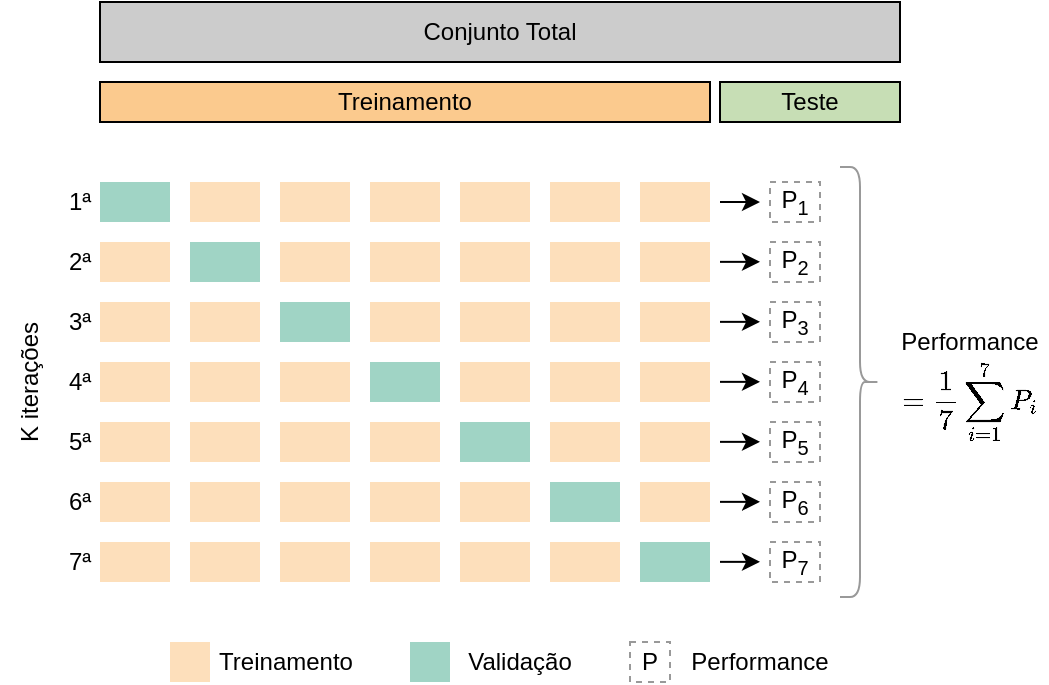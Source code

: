 <mxfile version="21.3.7" type="device" pages="2">
  <diagram name="Page-1" id="duLcDeaBIlHGxWn2TQXq">
    <mxGraphModel dx="819" dy="500" grid="1" gridSize="10" guides="1" tooltips="1" connect="1" arrows="1" fold="1" page="1" pageScale="1" pageWidth="850" pageHeight="1100" math="1" shadow="0">
      <root>
        <mxCell id="0" />
        <mxCell id="1" parent="0" />
        <mxCell id="QJfS_zkwe7lduRfJYbO6-1" value="Conjunto Total" style="rounded=0;whiteSpace=wrap;html=1;fillColor=#CCCCCC;" parent="1" vertex="1">
          <mxGeometry x="225" y="130" width="400" height="30" as="geometry" />
        </mxCell>
        <mxCell id="QJfS_zkwe7lduRfJYbO6-2" value="Treinamento" style="rounded=0;whiteSpace=wrap;html=1;fillColor=#F8961E;fillOpacity=50;" parent="1" vertex="1">
          <mxGeometry x="225" y="170" width="305" height="20" as="geometry" />
        </mxCell>
        <mxCell id="QJfS_zkwe7lduRfJYbO6-3" value="Teste" style="rounded=0;whiteSpace=wrap;html=1;fillColor=#90be6d;fillOpacity=50;" parent="1" vertex="1">
          <mxGeometry x="535" y="170" width="90" height="20" as="geometry" />
        </mxCell>
        <mxCell id="QJfS_zkwe7lduRfJYbO6-4" value="" style="rounded=0;whiteSpace=wrap;html=1;fillColor=#43AA8B;fillOpacity=50;strokeColor=none;" parent="1" vertex="1">
          <mxGeometry x="225" y="220" width="35" height="20" as="geometry" />
        </mxCell>
        <mxCell id="QJfS_zkwe7lduRfJYbO6-6" value="" style="rounded=0;whiteSpace=wrap;html=1;fillColor=#F8961E;fillOpacity=30;strokeColor=none;" parent="1" vertex="1">
          <mxGeometry x="270" y="220" width="35" height="20" as="geometry" />
        </mxCell>
        <mxCell id="QJfS_zkwe7lduRfJYbO6-7" value="" style="rounded=0;whiteSpace=wrap;html=1;fillColor=#F8961E;fillOpacity=30;strokeColor=none;" parent="1" vertex="1">
          <mxGeometry x="315" y="220" width="35" height="20" as="geometry" />
        </mxCell>
        <mxCell id="QJfS_zkwe7lduRfJYbO6-8" value="" style="rounded=0;whiteSpace=wrap;html=1;fillColor=#F8961E;fillOpacity=30;strokeColor=none;" parent="1" vertex="1">
          <mxGeometry x="360" y="220" width="35" height="20" as="geometry" />
        </mxCell>
        <mxCell id="QJfS_zkwe7lduRfJYbO6-9" value="" style="rounded=0;whiteSpace=wrap;html=1;fillColor=#F8961E;fillOpacity=30;strokeColor=none;" parent="1" vertex="1">
          <mxGeometry x="405" y="220" width="35" height="20" as="geometry" />
        </mxCell>
        <mxCell id="QJfS_zkwe7lduRfJYbO6-10" value="" style="rounded=0;whiteSpace=wrap;html=1;fillColor=#F8961E;fillOpacity=30;strokeColor=none;" parent="1" vertex="1">
          <mxGeometry x="450" y="220" width="35" height="20" as="geometry" />
        </mxCell>
        <mxCell id="QJfS_zkwe7lduRfJYbO6-11" value="" style="rounded=0;whiteSpace=wrap;html=1;fillColor=#F8961E;fillOpacity=30;strokeColor=none;" parent="1" vertex="1">
          <mxGeometry x="495" y="220" width="35" height="20" as="geometry" />
        </mxCell>
        <mxCell id="QJfS_zkwe7lduRfJYbO6-12" value="" style="rounded=0;whiteSpace=wrap;html=1;fillColor=#F8961E;fillOpacity=30;strokeColor=none;" parent="1" vertex="1">
          <mxGeometry x="225" y="250" width="35" height="20" as="geometry" />
        </mxCell>
        <mxCell id="QJfS_zkwe7lduRfJYbO6-13" value="" style="rounded=0;whiteSpace=wrap;html=1;fillColor=#43AA8B;fillOpacity=50;strokeColor=none;" parent="1" vertex="1">
          <mxGeometry x="270" y="250" width="35" height="20" as="geometry" />
        </mxCell>
        <mxCell id="QJfS_zkwe7lduRfJYbO6-14" value="" style="rounded=0;whiteSpace=wrap;html=1;fillColor=#F8961E;fillOpacity=30;strokeColor=none;" parent="1" vertex="1">
          <mxGeometry x="315" y="250" width="35" height="20" as="geometry" />
        </mxCell>
        <mxCell id="QJfS_zkwe7lduRfJYbO6-15" value="" style="rounded=0;whiteSpace=wrap;html=1;fillColor=#F8961E;fillOpacity=30;strokeColor=none;" parent="1" vertex="1">
          <mxGeometry x="360" y="250" width="35" height="20" as="geometry" />
        </mxCell>
        <mxCell id="QJfS_zkwe7lduRfJYbO6-16" value="" style="rounded=0;whiteSpace=wrap;html=1;fillColor=#F8961E;fillOpacity=30;strokeColor=none;" parent="1" vertex="1">
          <mxGeometry x="405" y="250" width="35" height="20" as="geometry" />
        </mxCell>
        <mxCell id="QJfS_zkwe7lduRfJYbO6-17" value="" style="rounded=0;whiteSpace=wrap;html=1;fillColor=#F8961E;fillOpacity=30;strokeColor=none;" parent="1" vertex="1">
          <mxGeometry x="450" y="250" width="35" height="20" as="geometry" />
        </mxCell>
        <mxCell id="QJfS_zkwe7lduRfJYbO6-18" value="" style="rounded=0;whiteSpace=wrap;html=1;fillColor=#F8961E;fillOpacity=30;strokeColor=none;" parent="1" vertex="1">
          <mxGeometry x="495" y="250" width="35" height="20" as="geometry" />
        </mxCell>
        <mxCell id="QJfS_zkwe7lduRfJYbO6-19" value="" style="rounded=0;whiteSpace=wrap;html=1;fillColor=#F8961E;fillOpacity=30;strokeColor=none;" parent="1" vertex="1">
          <mxGeometry x="225" y="280" width="35" height="20" as="geometry" />
        </mxCell>
        <mxCell id="QJfS_zkwe7lduRfJYbO6-20" value="" style="rounded=0;whiteSpace=wrap;html=1;fillColor=#F8961E;fillOpacity=30;strokeColor=none;" parent="1" vertex="1">
          <mxGeometry x="270" y="280" width="35" height="20" as="geometry" />
        </mxCell>
        <mxCell id="QJfS_zkwe7lduRfJYbO6-21" value="" style="rounded=0;whiteSpace=wrap;html=1;fillColor=#43AA8B;fillOpacity=50;strokeColor=none;" parent="1" vertex="1">
          <mxGeometry x="315" y="280" width="35" height="20" as="geometry" />
        </mxCell>
        <mxCell id="QJfS_zkwe7lduRfJYbO6-22" value="" style="rounded=0;whiteSpace=wrap;html=1;fillColor=#F8961E;fillOpacity=30;strokeColor=none;" parent="1" vertex="1">
          <mxGeometry x="360" y="280" width="35" height="20" as="geometry" />
        </mxCell>
        <mxCell id="QJfS_zkwe7lduRfJYbO6-23" value="" style="rounded=0;whiteSpace=wrap;html=1;fillColor=#F8961E;fillOpacity=30;strokeColor=none;" parent="1" vertex="1">
          <mxGeometry x="405" y="280" width="35" height="20" as="geometry" />
        </mxCell>
        <mxCell id="QJfS_zkwe7lduRfJYbO6-24" value="" style="rounded=0;whiteSpace=wrap;html=1;fillColor=#F8961E;fillOpacity=30;strokeColor=none;" parent="1" vertex="1">
          <mxGeometry x="450" y="280" width="35" height="20" as="geometry" />
        </mxCell>
        <mxCell id="QJfS_zkwe7lduRfJYbO6-25" value="" style="rounded=0;whiteSpace=wrap;html=1;fillColor=#F8961E;fillOpacity=30;strokeColor=none;" parent="1" vertex="1">
          <mxGeometry x="495" y="280" width="35" height="20" as="geometry" />
        </mxCell>
        <mxCell id="QJfS_zkwe7lduRfJYbO6-26" value="" style="rounded=0;whiteSpace=wrap;html=1;fillColor=#F8961E;fillOpacity=30;strokeColor=none;" parent="1" vertex="1">
          <mxGeometry x="225" y="310" width="35" height="20" as="geometry" />
        </mxCell>
        <mxCell id="QJfS_zkwe7lduRfJYbO6-27" value="" style="rounded=0;whiteSpace=wrap;html=1;fillColor=#F8961E;fillOpacity=30;strokeColor=none;" parent="1" vertex="1">
          <mxGeometry x="270" y="310" width="35" height="20" as="geometry" />
        </mxCell>
        <mxCell id="QJfS_zkwe7lduRfJYbO6-28" value="" style="rounded=0;whiteSpace=wrap;html=1;fillColor=#F8961E;fillOpacity=30;strokeColor=none;" parent="1" vertex="1">
          <mxGeometry x="315" y="310" width="35" height="20" as="geometry" />
        </mxCell>
        <mxCell id="QJfS_zkwe7lduRfJYbO6-29" value="" style="rounded=0;whiteSpace=wrap;html=1;fillColor=#43AA8B;fillOpacity=50;strokeColor=none;" parent="1" vertex="1">
          <mxGeometry x="360" y="310" width="35" height="20" as="geometry" />
        </mxCell>
        <mxCell id="QJfS_zkwe7lduRfJYbO6-30" value="" style="rounded=0;whiteSpace=wrap;html=1;fillColor=#F8961E;fillOpacity=30;strokeColor=none;" parent="1" vertex="1">
          <mxGeometry x="405" y="310" width="35" height="20" as="geometry" />
        </mxCell>
        <mxCell id="QJfS_zkwe7lduRfJYbO6-31" value="" style="rounded=0;whiteSpace=wrap;html=1;fillColor=#F8961E;fillOpacity=30;strokeColor=none;" parent="1" vertex="1">
          <mxGeometry x="450" y="310" width="35" height="20" as="geometry" />
        </mxCell>
        <mxCell id="QJfS_zkwe7lduRfJYbO6-32" value="" style="rounded=0;whiteSpace=wrap;html=1;fillColor=#F8961E;fillOpacity=30;strokeColor=none;" parent="1" vertex="1">
          <mxGeometry x="495" y="310" width="35" height="20" as="geometry" />
        </mxCell>
        <mxCell id="QJfS_zkwe7lduRfJYbO6-33" value="" style="rounded=0;whiteSpace=wrap;html=1;fillColor=#F8961E;fillOpacity=30;strokeColor=none;" parent="1" vertex="1">
          <mxGeometry x="225" y="340" width="35" height="20" as="geometry" />
        </mxCell>
        <mxCell id="QJfS_zkwe7lduRfJYbO6-34" value="" style="rounded=0;whiteSpace=wrap;html=1;fillColor=#F8961E;fillOpacity=30;strokeColor=none;" parent="1" vertex="1">
          <mxGeometry x="270" y="340" width="35" height="20" as="geometry" />
        </mxCell>
        <mxCell id="QJfS_zkwe7lduRfJYbO6-35" value="" style="rounded=0;whiteSpace=wrap;html=1;fillColor=#F8961E;fillOpacity=30;strokeColor=none;" parent="1" vertex="1">
          <mxGeometry x="315" y="340" width="35" height="20" as="geometry" />
        </mxCell>
        <mxCell id="QJfS_zkwe7lduRfJYbO6-36" value="" style="rounded=0;whiteSpace=wrap;html=1;fillColor=#F8961E;fillOpacity=30;strokeColor=none;" parent="1" vertex="1">
          <mxGeometry x="360" y="340" width="35" height="20" as="geometry" />
        </mxCell>
        <mxCell id="QJfS_zkwe7lduRfJYbO6-37" value="" style="rounded=0;whiteSpace=wrap;html=1;fillColor=#43AA8B;fillOpacity=50;strokeColor=none;" parent="1" vertex="1">
          <mxGeometry x="405" y="340" width="35" height="20" as="geometry" />
        </mxCell>
        <mxCell id="QJfS_zkwe7lduRfJYbO6-38" value="" style="rounded=0;whiteSpace=wrap;html=1;fillColor=#F8961E;fillOpacity=30;strokeColor=none;" parent="1" vertex="1">
          <mxGeometry x="450" y="340" width="35" height="20" as="geometry" />
        </mxCell>
        <mxCell id="QJfS_zkwe7lduRfJYbO6-39" value="" style="rounded=0;whiteSpace=wrap;html=1;fillColor=#F8961E;fillOpacity=30;strokeColor=none;" parent="1" vertex="1">
          <mxGeometry x="495" y="340" width="35" height="20" as="geometry" />
        </mxCell>
        <mxCell id="QJfS_zkwe7lduRfJYbO6-40" value="" style="rounded=0;whiteSpace=wrap;html=1;fillColor=#F8961E;fillOpacity=30;strokeColor=none;" parent="1" vertex="1">
          <mxGeometry x="225" y="370" width="35" height="20" as="geometry" />
        </mxCell>
        <mxCell id="QJfS_zkwe7lduRfJYbO6-41" value="" style="rounded=0;whiteSpace=wrap;html=1;fillColor=#F8961E;fillOpacity=30;strokeColor=none;" parent="1" vertex="1">
          <mxGeometry x="270" y="370" width="35" height="20" as="geometry" />
        </mxCell>
        <mxCell id="QJfS_zkwe7lduRfJYbO6-42" value="" style="rounded=0;whiteSpace=wrap;html=1;fillColor=#F8961E;fillOpacity=30;strokeColor=none;" parent="1" vertex="1">
          <mxGeometry x="315" y="370" width="35" height="20" as="geometry" />
        </mxCell>
        <mxCell id="QJfS_zkwe7lduRfJYbO6-43" value="" style="rounded=0;whiteSpace=wrap;html=1;fillColor=#F8961E;fillOpacity=30;strokeColor=none;" parent="1" vertex="1">
          <mxGeometry x="360" y="370" width="35" height="20" as="geometry" />
        </mxCell>
        <mxCell id="QJfS_zkwe7lduRfJYbO6-44" value="" style="rounded=0;whiteSpace=wrap;html=1;fillColor=#F8961E;fillOpacity=30;strokeColor=none;" parent="1" vertex="1">
          <mxGeometry x="405" y="370" width="35" height="20" as="geometry" />
        </mxCell>
        <mxCell id="QJfS_zkwe7lduRfJYbO6-45" value="" style="rounded=0;whiteSpace=wrap;html=1;fillColor=#43AA8B;fillOpacity=50;strokeColor=none;" parent="1" vertex="1">
          <mxGeometry x="450" y="370" width="35" height="20" as="geometry" />
        </mxCell>
        <mxCell id="QJfS_zkwe7lduRfJYbO6-46" value="" style="rounded=0;whiteSpace=wrap;html=1;fillColor=#F8961E;fillOpacity=30;strokeColor=none;" parent="1" vertex="1">
          <mxGeometry x="495" y="370" width="35" height="20" as="geometry" />
        </mxCell>
        <mxCell id="QJfS_zkwe7lduRfJYbO6-47" value="" style="rounded=0;whiteSpace=wrap;html=1;fillColor=#F8961E;fillOpacity=30;strokeColor=none;" parent="1" vertex="1">
          <mxGeometry x="225" y="400" width="35" height="20" as="geometry" />
        </mxCell>
        <mxCell id="QJfS_zkwe7lduRfJYbO6-48" value="" style="rounded=0;whiteSpace=wrap;html=1;fillColor=#F8961E;fillOpacity=30;strokeColor=none;" parent="1" vertex="1">
          <mxGeometry x="270" y="400" width="35" height="20" as="geometry" />
        </mxCell>
        <mxCell id="QJfS_zkwe7lduRfJYbO6-49" value="" style="rounded=0;whiteSpace=wrap;html=1;fillColor=#F8961E;fillOpacity=30;strokeColor=none;" parent="1" vertex="1">
          <mxGeometry x="315" y="400" width="35" height="20" as="geometry" />
        </mxCell>
        <mxCell id="QJfS_zkwe7lduRfJYbO6-50" value="" style="rounded=0;whiteSpace=wrap;html=1;fillColor=#F8961E;fillOpacity=30;strokeColor=none;" parent="1" vertex="1">
          <mxGeometry x="360" y="400" width="35" height="20" as="geometry" />
        </mxCell>
        <mxCell id="QJfS_zkwe7lduRfJYbO6-51" value="" style="rounded=0;whiteSpace=wrap;html=1;fillColor=#F8961E;fillOpacity=30;strokeColor=none;" parent="1" vertex="1">
          <mxGeometry x="405" y="400" width="35" height="20" as="geometry" />
        </mxCell>
        <mxCell id="QJfS_zkwe7lduRfJYbO6-52" value="" style="rounded=0;whiteSpace=wrap;html=1;fillColor=#F8961E;fillOpacity=30;strokeColor=none;" parent="1" vertex="1">
          <mxGeometry x="450" y="400" width="35" height="20" as="geometry" />
        </mxCell>
        <mxCell id="QJfS_zkwe7lduRfJYbO6-53" value="" style="rounded=0;whiteSpace=wrap;html=1;fillColor=#43AA8B;fillOpacity=50;strokeColor=none;" parent="1" vertex="1">
          <mxGeometry x="495" y="400" width="35" height="20" as="geometry" />
        </mxCell>
        <mxCell id="QJfS_zkwe7lduRfJYbO6-54" value="" style="rounded=0;whiteSpace=wrap;html=1;fillColor=#43AA8B;fillOpacity=50;strokeColor=none;" parent="1" vertex="1">
          <mxGeometry x="380" y="450" width="20" height="20" as="geometry" />
        </mxCell>
        <mxCell id="QJfS_zkwe7lduRfJYbO6-55" value="" style="rounded=0;whiteSpace=wrap;html=1;fillColor=#F8961E;fillOpacity=30;strokeColor=none;" parent="1" vertex="1">
          <mxGeometry x="260" y="450" width="20" height="20" as="geometry" />
        </mxCell>
        <mxCell id="QJfS_zkwe7lduRfJYbO6-56" value="Treinamento" style="text;html=1;strokeColor=none;fillColor=none;align=center;verticalAlign=middle;whiteSpace=wrap;rounded=0;" parent="1" vertex="1">
          <mxGeometry x="288" y="450" width="60" height="20" as="geometry" />
        </mxCell>
        <mxCell id="QJfS_zkwe7lduRfJYbO6-57" value="Validação" style="text;html=1;strokeColor=none;fillColor=none;align=center;verticalAlign=middle;whiteSpace=wrap;rounded=0;" parent="1" vertex="1">
          <mxGeometry x="410" y="450" width="50" height="20" as="geometry" />
        </mxCell>
        <mxCell id="QJfS_zkwe7lduRfJYbO6-58" value="1ª" style="text;html=1;strokeColor=none;fillColor=none;align=center;verticalAlign=middle;whiteSpace=wrap;rounded=0;" parent="1" vertex="1">
          <mxGeometry x="205" y="220" width="20" height="20" as="geometry" />
        </mxCell>
        <mxCell id="QJfS_zkwe7lduRfJYbO6-59" value="2ª" style="text;html=1;strokeColor=none;fillColor=none;align=center;verticalAlign=middle;whiteSpace=wrap;rounded=0;" parent="1" vertex="1">
          <mxGeometry x="205" y="250" width="20" height="20" as="geometry" />
        </mxCell>
        <mxCell id="QJfS_zkwe7lduRfJYbO6-60" value="3ª" style="text;html=1;strokeColor=none;fillColor=none;align=center;verticalAlign=middle;whiteSpace=wrap;rounded=0;" parent="1" vertex="1">
          <mxGeometry x="205" y="280" width="20" height="20" as="geometry" />
        </mxCell>
        <mxCell id="QJfS_zkwe7lduRfJYbO6-61" value="4ª" style="text;html=1;strokeColor=none;fillColor=none;align=center;verticalAlign=middle;whiteSpace=wrap;rounded=0;" parent="1" vertex="1">
          <mxGeometry x="205" y="310" width="20" height="20" as="geometry" />
        </mxCell>
        <mxCell id="QJfS_zkwe7lduRfJYbO6-62" value="5ª" style="text;html=1;strokeColor=none;fillColor=none;align=center;verticalAlign=middle;whiteSpace=wrap;rounded=0;" parent="1" vertex="1">
          <mxGeometry x="205" y="340" width="20" height="20" as="geometry" />
        </mxCell>
        <mxCell id="QJfS_zkwe7lduRfJYbO6-63" value="6ª" style="text;html=1;strokeColor=none;fillColor=none;align=center;verticalAlign=middle;whiteSpace=wrap;rounded=0;" parent="1" vertex="1">
          <mxGeometry x="205" y="370" width="20" height="20" as="geometry" />
        </mxCell>
        <mxCell id="QJfS_zkwe7lduRfJYbO6-64" value="7ª" style="text;html=1;strokeColor=none;fillColor=none;align=center;verticalAlign=middle;whiteSpace=wrap;rounded=0;" parent="1" vertex="1">
          <mxGeometry x="205" y="400" width="20" height="20" as="geometry" />
        </mxCell>
        <mxCell id="QJfS_zkwe7lduRfJYbO6-66" value="K iterações" style="text;html=1;strokeColor=none;fillColor=none;align=center;verticalAlign=middle;whiteSpace=wrap;rounded=0;rotation=-90;" parent="1" vertex="1">
          <mxGeometry x="155" y="305" width="70" height="30" as="geometry" />
        </mxCell>
        <mxCell id="QJfS_zkwe7lduRfJYbO6-67" value="" style="endArrow=classic;html=1;rounded=0;" parent="1" edge="1">
          <mxGeometry width="50" height="50" relative="1" as="geometry">
            <mxPoint x="535" y="230" as="sourcePoint" />
            <mxPoint x="555" y="230" as="targetPoint" />
          </mxGeometry>
        </mxCell>
        <mxCell id="QJfS_zkwe7lduRfJYbO6-68" value="" style="endArrow=classic;html=1;rounded=0;" parent="1" edge="1">
          <mxGeometry width="50" height="50" relative="1" as="geometry">
            <mxPoint x="535" y="259.93" as="sourcePoint" />
            <mxPoint x="555" y="259.93" as="targetPoint" />
          </mxGeometry>
        </mxCell>
        <mxCell id="QJfS_zkwe7lduRfJYbO6-69" value="" style="endArrow=classic;html=1;rounded=0;" parent="1" edge="1">
          <mxGeometry width="50" height="50" relative="1" as="geometry">
            <mxPoint x="535" y="289.93" as="sourcePoint" />
            <mxPoint x="555" y="289.93" as="targetPoint" />
          </mxGeometry>
        </mxCell>
        <mxCell id="QJfS_zkwe7lduRfJYbO6-70" value="" style="endArrow=classic;html=1;rounded=0;" parent="1" edge="1">
          <mxGeometry width="50" height="50" relative="1" as="geometry">
            <mxPoint x="535" y="319.93" as="sourcePoint" />
            <mxPoint x="555" y="319.93" as="targetPoint" />
          </mxGeometry>
        </mxCell>
        <mxCell id="QJfS_zkwe7lduRfJYbO6-71" value="" style="endArrow=classic;html=1;rounded=0;" parent="1" edge="1">
          <mxGeometry width="50" height="50" relative="1" as="geometry">
            <mxPoint x="535" y="349.93" as="sourcePoint" />
            <mxPoint x="555" y="349.93" as="targetPoint" />
          </mxGeometry>
        </mxCell>
        <mxCell id="QJfS_zkwe7lduRfJYbO6-72" value="" style="endArrow=classic;html=1;rounded=0;" parent="1" edge="1">
          <mxGeometry width="50" height="50" relative="1" as="geometry">
            <mxPoint x="535" y="379.93" as="sourcePoint" />
            <mxPoint x="555" y="379.93" as="targetPoint" />
          </mxGeometry>
        </mxCell>
        <mxCell id="QJfS_zkwe7lduRfJYbO6-73" value="" style="endArrow=classic;html=1;rounded=0;" parent="1" edge="1">
          <mxGeometry width="50" height="50" relative="1" as="geometry">
            <mxPoint x="535" y="409.93" as="sourcePoint" />
            <mxPoint x="555" y="409.93" as="targetPoint" />
          </mxGeometry>
        </mxCell>
        <mxCell id="QJfS_zkwe7lduRfJYbO6-74" value="P&lt;sub&gt;1&lt;/sub&gt;" style="text;html=1;strokeColor=#999999;fillColor=none;align=center;verticalAlign=middle;whiteSpace=wrap;rounded=0;dashed=1;" parent="1" vertex="1">
          <mxGeometry x="560" y="220" width="25" height="20" as="geometry" />
        </mxCell>
        <mxCell id="QJfS_zkwe7lduRfJYbO6-76" value="P&lt;sub&gt;2&lt;/sub&gt;" style="text;html=1;strokeColor=#999999;fillColor=none;align=center;verticalAlign=middle;whiteSpace=wrap;rounded=0;dashed=1;" parent="1" vertex="1">
          <mxGeometry x="560" y="250" width="25" height="20" as="geometry" />
        </mxCell>
        <mxCell id="QJfS_zkwe7lduRfJYbO6-77" value="P&lt;sub&gt;3&lt;/sub&gt;" style="text;html=1;strokeColor=#999999;fillColor=none;align=center;verticalAlign=middle;whiteSpace=wrap;rounded=0;dashed=1;" parent="1" vertex="1">
          <mxGeometry x="560" y="280" width="25" height="20" as="geometry" />
        </mxCell>
        <mxCell id="QJfS_zkwe7lduRfJYbO6-78" value="P&lt;sub&gt;4&lt;/sub&gt;" style="text;html=1;strokeColor=#999999;fillColor=none;align=center;verticalAlign=middle;whiteSpace=wrap;rounded=0;dashed=1;" parent="1" vertex="1">
          <mxGeometry x="560" y="310" width="25" height="20" as="geometry" />
        </mxCell>
        <mxCell id="QJfS_zkwe7lduRfJYbO6-79" value="P&lt;sub&gt;5&lt;/sub&gt;" style="text;html=1;strokeColor=#999999;fillColor=none;align=center;verticalAlign=middle;whiteSpace=wrap;rounded=0;dashed=1;" parent="1" vertex="1">
          <mxGeometry x="560" y="340" width="25" height="20" as="geometry" />
        </mxCell>
        <mxCell id="QJfS_zkwe7lduRfJYbO6-80" value="P&lt;sub&gt;6&lt;/sub&gt;" style="text;html=1;strokeColor=#999999;fillColor=none;align=center;verticalAlign=middle;whiteSpace=wrap;rounded=0;dashed=1;" parent="1" vertex="1">
          <mxGeometry x="560" y="370" width="25" height="20" as="geometry" />
        </mxCell>
        <mxCell id="QJfS_zkwe7lduRfJYbO6-81" value="P&lt;sub&gt;7&lt;/sub&gt;" style="text;html=1;strokeColor=#999999;fillColor=none;align=center;verticalAlign=middle;whiteSpace=wrap;rounded=0;dashed=1;" parent="1" vertex="1">
          <mxGeometry x="560" y="400" width="25" height="20" as="geometry" />
        </mxCell>
        <mxCell id="QJfS_zkwe7lduRfJYbO6-82" value="" style="shape=curlyBracket;whiteSpace=wrap;html=1;rounded=1;flipH=1;labelPosition=right;verticalLabelPosition=middle;align=left;verticalAlign=middle;strokeColor=#999999;" parent="1" vertex="1">
          <mxGeometry x="595" y="212.5" width="20" height="215" as="geometry" />
        </mxCell>
        <mxCell id="QJfS_zkwe7lduRfJYbO6-83" value="P" style="text;html=1;strokeColor=#999999;fillColor=none;align=center;verticalAlign=middle;whiteSpace=wrap;rounded=0;dashed=1;" parent="1" vertex="1">
          <mxGeometry x="490" y="450" width="20" height="20" as="geometry" />
        </mxCell>
        <mxCell id="QJfS_zkwe7lduRfJYbO6-85" value="Performance" style="text;html=1;strokeColor=none;fillColor=none;align=center;verticalAlign=middle;whiteSpace=wrap;rounded=0;" parent="1" vertex="1">
          <mxGeometry x="520" y="450" width="70" height="20" as="geometry" />
        </mxCell>
        <mxCell id="QJfS_zkwe7lduRfJYbO6-86" value="Performance" style="text;html=1;strokeColor=none;fillColor=none;align=center;verticalAlign=middle;whiteSpace=wrap;rounded=0;" parent="1" vertex="1">
          <mxGeometry x="625" y="290" width="70" height="20" as="geometry" />
        </mxCell>
        <mxCell id="QJfS_zkwe7lduRfJYbO6-87" value="$$= \dfrac{1}{7} \sum_{i=1}^{7} P_i$$" style="text;html=1;strokeColor=none;fillColor=none;align=center;verticalAlign=middle;whiteSpace=wrap;rounded=0;" parent="1" vertex="1">
          <mxGeometry x="625" y="320" width="70" height="20" as="geometry" />
        </mxCell>
      </root>
    </mxGraphModel>
  </diagram>
  <diagram id="hFghgNnJGw1gy-FAt6fp" name="Page-2">
    <mxGraphModel dx="1434" dy="875" grid="1" gridSize="10" guides="1" tooltips="1" connect="1" arrows="1" fold="1" page="1" pageScale="1" pageWidth="850" pageHeight="1100" math="1" shadow="0">
      <root>
        <mxCell id="0" />
        <mxCell id="1" parent="0" />
        <mxCell id="s9t3Ev92M9DqVlCJl4sQ-1" value="Conjunto Total" style="rounded=0;whiteSpace=wrap;html=1;fillColor=#CCCCCC;" vertex="1" parent="1">
          <mxGeometry x="240" y="220" width="400" height="30" as="geometry" />
        </mxCell>
        <mxCell id="s9t3Ev92M9DqVlCJl4sQ-2" value="Treinamento" style="rounded=0;whiteSpace=wrap;html=1;fillColor=#F8961E;fillOpacity=50;" vertex="1" parent="1">
          <mxGeometry x="240" y="260" width="280" height="20" as="geometry" />
        </mxCell>
        <mxCell id="s9t3Ev92M9DqVlCJl4sQ-3" value="Teste" style="rounded=0;whiteSpace=wrap;html=1;fillColor=#90be6d;fillOpacity=50;" vertex="1" parent="1">
          <mxGeometry x="530" y="260" width="110" height="20" as="geometry" />
        </mxCell>
        <mxCell id="s9t3Ev92M9DqVlCJl4sQ-4" value="" style="rounded=0;whiteSpace=wrap;html=1;fillColor=#43AA8B;fillOpacity=50;strokeColor=default;" vertex="1" parent="1">
          <mxGeometry x="240" y="310" width="40" height="20" as="geometry" />
        </mxCell>
        <mxCell id="s9t3Ev92M9DqVlCJl4sQ-5" value="" style="rounded=0;whiteSpace=wrap;html=1;fillColor=#F8961E;fillOpacity=30;strokeColor=default;" vertex="1" parent="1">
          <mxGeometry x="280" y="310" width="40" height="20" as="geometry" />
        </mxCell>
        <mxCell id="s9t3Ev92M9DqVlCJl4sQ-6" value="" style="rounded=0;whiteSpace=wrap;html=1;fillColor=#F8961E;fillOpacity=30;strokeColor=default;" vertex="1" parent="1">
          <mxGeometry x="320" y="310" width="40" height="20" as="geometry" />
        </mxCell>
        <mxCell id="s9t3Ev92M9DqVlCJl4sQ-7" value="" style="rounded=0;whiteSpace=wrap;html=1;fillColor=#F8961E;fillOpacity=30;strokeColor=default;" vertex="1" parent="1">
          <mxGeometry x="360" y="310" width="40" height="20" as="geometry" />
        </mxCell>
        <mxCell id="s9t3Ev92M9DqVlCJl4sQ-8" value="" style="rounded=0;whiteSpace=wrap;html=1;fillColor=#F8961E;fillOpacity=30;strokeColor=default;" vertex="1" parent="1">
          <mxGeometry x="400" y="310" width="40" height="20" as="geometry" />
        </mxCell>
        <mxCell id="s9t3Ev92M9DqVlCJl4sQ-9" value="" style="rounded=0;whiteSpace=wrap;html=1;fillColor=#F8961E;fillOpacity=30;strokeColor=default;" vertex="1" parent="1">
          <mxGeometry x="440" y="310" width="40" height="20" as="geometry" />
        </mxCell>
        <mxCell id="s9t3Ev92M9DqVlCJl4sQ-10" value="" style="rounded=0;whiteSpace=wrap;html=1;fillColor=#F8961E;fillOpacity=30;strokeColor=default;" vertex="1" parent="1">
          <mxGeometry x="480" y="310" width="40" height="20" as="geometry" />
        </mxCell>
        <mxCell id="s9t3Ev92M9DqVlCJl4sQ-11" value="" style="rounded=0;whiteSpace=wrap;html=1;fillColor=#F8961E;fillOpacity=30;strokeColor=default;" vertex="1" parent="1">
          <mxGeometry x="240" y="340" width="40" height="20" as="geometry" />
        </mxCell>
        <mxCell id="s9t3Ev92M9DqVlCJl4sQ-12" value="" style="rounded=0;whiteSpace=wrap;html=1;fillColor=#43AA8B;fillOpacity=50;strokeColor=default;" vertex="1" parent="1">
          <mxGeometry x="280" y="340" width="40" height="20" as="geometry" />
        </mxCell>
        <mxCell id="s9t3Ev92M9DqVlCJl4sQ-13" value="" style="rounded=0;whiteSpace=wrap;html=1;fillColor=#F8961E;fillOpacity=30;strokeColor=default;" vertex="1" parent="1">
          <mxGeometry x="320" y="340" width="40" height="20" as="geometry" />
        </mxCell>
        <mxCell id="s9t3Ev92M9DqVlCJl4sQ-14" value="" style="rounded=0;whiteSpace=wrap;html=1;fillColor=#F8961E;fillOpacity=30;strokeColor=default;" vertex="1" parent="1">
          <mxGeometry x="360" y="340" width="40" height="20" as="geometry" />
        </mxCell>
        <mxCell id="s9t3Ev92M9DqVlCJl4sQ-15" value="" style="rounded=0;whiteSpace=wrap;html=1;fillColor=#F8961E;fillOpacity=30;strokeColor=default;" vertex="1" parent="1">
          <mxGeometry x="400" y="340" width="40" height="20" as="geometry" />
        </mxCell>
        <mxCell id="s9t3Ev92M9DqVlCJl4sQ-16" value="" style="rounded=0;whiteSpace=wrap;html=1;fillColor=#F8961E;fillOpacity=30;strokeColor=default;" vertex="1" parent="1">
          <mxGeometry x="440" y="340" width="40" height="20" as="geometry" />
        </mxCell>
        <mxCell id="s9t3Ev92M9DqVlCJl4sQ-17" value="" style="rounded=0;whiteSpace=wrap;html=1;fillColor=#F8961E;fillOpacity=30;strokeColor=default;" vertex="1" parent="1">
          <mxGeometry x="480" y="340" width="40" height="20" as="geometry" />
        </mxCell>
        <mxCell id="s9t3Ev92M9DqVlCJl4sQ-18" value="" style="rounded=0;whiteSpace=wrap;html=1;fillColor=#F8961E;fillOpacity=30;strokeColor=default;" vertex="1" parent="1">
          <mxGeometry x="240" y="370" width="40" height="20" as="geometry" />
        </mxCell>
        <mxCell id="s9t3Ev92M9DqVlCJl4sQ-19" value="" style="rounded=0;whiteSpace=wrap;html=1;fillColor=#F8961E;fillOpacity=30;strokeColor=default;" vertex="1" parent="1">
          <mxGeometry x="280" y="370" width="40" height="20" as="geometry" />
        </mxCell>
        <mxCell id="s9t3Ev92M9DqVlCJl4sQ-20" value="" style="rounded=0;whiteSpace=wrap;html=1;fillColor=#43AA8B;fillOpacity=50;strokeColor=default;" vertex="1" parent="1">
          <mxGeometry x="320" y="370" width="40" height="20" as="geometry" />
        </mxCell>
        <mxCell id="s9t3Ev92M9DqVlCJl4sQ-21" value="" style="rounded=0;whiteSpace=wrap;html=1;fillColor=#F8961E;fillOpacity=30;strokeColor=default;" vertex="1" parent="1">
          <mxGeometry x="360" y="370" width="40" height="20" as="geometry" />
        </mxCell>
        <mxCell id="s9t3Ev92M9DqVlCJl4sQ-22" value="" style="rounded=0;whiteSpace=wrap;html=1;fillColor=#F8961E;fillOpacity=30;strokeColor=default;" vertex="1" parent="1">
          <mxGeometry x="400" y="370" width="40" height="20" as="geometry" />
        </mxCell>
        <mxCell id="s9t3Ev92M9DqVlCJl4sQ-23" value="" style="rounded=0;whiteSpace=wrap;html=1;fillColor=#F8961E;fillOpacity=30;strokeColor=default;" vertex="1" parent="1">
          <mxGeometry x="440" y="370" width="40" height="20" as="geometry" />
        </mxCell>
        <mxCell id="s9t3Ev92M9DqVlCJl4sQ-24" value="" style="rounded=0;whiteSpace=wrap;html=1;fillColor=#F8961E;fillOpacity=30;strokeColor=default;" vertex="1" parent="1">
          <mxGeometry x="480" y="370" width="40" height="20" as="geometry" />
        </mxCell>
        <mxCell id="s9t3Ev92M9DqVlCJl4sQ-25" value="" style="rounded=0;whiteSpace=wrap;html=1;fillColor=#F8961E;fillOpacity=30;strokeColor=default;" vertex="1" parent="1">
          <mxGeometry x="240" y="400" width="40" height="20" as="geometry" />
        </mxCell>
        <mxCell id="s9t3Ev92M9DqVlCJl4sQ-26" value="" style="rounded=0;whiteSpace=wrap;html=1;fillColor=#F8961E;fillOpacity=30;strokeColor=default;" vertex="1" parent="1">
          <mxGeometry x="280" y="400" width="40" height="20" as="geometry" />
        </mxCell>
        <mxCell id="s9t3Ev92M9DqVlCJl4sQ-27" value="" style="rounded=0;whiteSpace=wrap;html=1;fillColor=#F8961E;fillOpacity=30;strokeColor=default;" vertex="1" parent="1">
          <mxGeometry x="320" y="400" width="40" height="20" as="geometry" />
        </mxCell>
        <mxCell id="s9t3Ev92M9DqVlCJl4sQ-28" value="" style="rounded=0;whiteSpace=wrap;html=1;fillColor=#43AA8B;fillOpacity=50;strokeColor=default;" vertex="1" parent="1">
          <mxGeometry x="360" y="400" width="40" height="20" as="geometry" />
        </mxCell>
        <mxCell id="s9t3Ev92M9DqVlCJl4sQ-29" value="" style="rounded=0;whiteSpace=wrap;html=1;fillColor=#F8961E;fillOpacity=30;strokeColor=default;" vertex="1" parent="1">
          <mxGeometry x="400" y="400" width="40" height="20" as="geometry" />
        </mxCell>
        <mxCell id="s9t3Ev92M9DqVlCJl4sQ-30" value="" style="rounded=0;whiteSpace=wrap;html=1;fillColor=#F8961E;fillOpacity=30;strokeColor=default;" vertex="1" parent="1">
          <mxGeometry x="440" y="400" width="40" height="20" as="geometry" />
        </mxCell>
        <mxCell id="s9t3Ev92M9DqVlCJl4sQ-31" value="" style="rounded=0;whiteSpace=wrap;html=1;fillColor=#F8961E;fillOpacity=30;strokeColor=default;" vertex="1" parent="1">
          <mxGeometry x="480" y="400" width="40" height="20" as="geometry" />
        </mxCell>
        <mxCell id="s9t3Ev92M9DqVlCJl4sQ-32" value="" style="rounded=0;whiteSpace=wrap;html=1;fillColor=#F8961E;fillOpacity=30;strokeColor=default;" vertex="1" parent="1">
          <mxGeometry x="240" y="430" width="40" height="20" as="geometry" />
        </mxCell>
        <mxCell id="s9t3Ev92M9DqVlCJl4sQ-33" value="" style="rounded=0;whiteSpace=wrap;html=1;fillColor=#F8961E;fillOpacity=30;strokeColor=default;" vertex="1" parent="1">
          <mxGeometry x="280" y="430" width="40" height="20" as="geometry" />
        </mxCell>
        <mxCell id="s9t3Ev92M9DqVlCJl4sQ-34" value="" style="rounded=0;whiteSpace=wrap;html=1;fillColor=#F8961E;fillOpacity=30;strokeColor=default;" vertex="1" parent="1">
          <mxGeometry x="320" y="430" width="40" height="20" as="geometry" />
        </mxCell>
        <mxCell id="s9t3Ev92M9DqVlCJl4sQ-35" value="" style="rounded=0;whiteSpace=wrap;html=1;fillColor=#F8961E;fillOpacity=30;strokeColor=default;" vertex="1" parent="1">
          <mxGeometry x="360" y="430" width="40" height="20" as="geometry" />
        </mxCell>
        <mxCell id="s9t3Ev92M9DqVlCJl4sQ-36" value="" style="rounded=0;whiteSpace=wrap;html=1;fillColor=#43AA8B;fillOpacity=50;strokeColor=default;" vertex="1" parent="1">
          <mxGeometry x="400" y="430" width="40" height="20" as="geometry" />
        </mxCell>
        <mxCell id="s9t3Ev92M9DqVlCJl4sQ-37" value="" style="rounded=0;whiteSpace=wrap;html=1;fillColor=#F8961E;fillOpacity=30;strokeColor=default;" vertex="1" parent="1">
          <mxGeometry x="440" y="430" width="40" height="20" as="geometry" />
        </mxCell>
        <mxCell id="s9t3Ev92M9DqVlCJl4sQ-38" value="" style="rounded=0;whiteSpace=wrap;html=1;fillColor=#F8961E;fillOpacity=30;strokeColor=default;" vertex="1" parent="1">
          <mxGeometry x="480" y="430" width="40" height="20" as="geometry" />
        </mxCell>
        <mxCell id="s9t3Ev92M9DqVlCJl4sQ-39" value="" style="rounded=0;whiteSpace=wrap;html=1;fillColor=#F8961E;fillOpacity=30;strokeColor=default;" vertex="1" parent="1">
          <mxGeometry x="240" y="460" width="40" height="20" as="geometry" />
        </mxCell>
        <mxCell id="s9t3Ev92M9DqVlCJl4sQ-40" value="" style="rounded=0;whiteSpace=wrap;html=1;fillColor=#F8961E;fillOpacity=30;strokeColor=default;" vertex="1" parent="1">
          <mxGeometry x="280" y="460" width="40" height="20" as="geometry" />
        </mxCell>
        <mxCell id="s9t3Ev92M9DqVlCJl4sQ-41" value="" style="rounded=0;whiteSpace=wrap;html=1;fillColor=#F8961E;fillOpacity=30;strokeColor=default;" vertex="1" parent="1">
          <mxGeometry x="320" y="460" width="40" height="20" as="geometry" />
        </mxCell>
        <mxCell id="s9t3Ev92M9DqVlCJl4sQ-42" value="" style="rounded=0;whiteSpace=wrap;html=1;fillColor=#F8961E;fillOpacity=30;strokeColor=default;" vertex="1" parent="1">
          <mxGeometry x="360" y="460" width="40" height="20" as="geometry" />
        </mxCell>
        <mxCell id="s9t3Ev92M9DqVlCJl4sQ-43" value="" style="rounded=0;whiteSpace=wrap;html=1;fillColor=#F8961E;fillOpacity=30;strokeColor=default;" vertex="1" parent="1">
          <mxGeometry x="400" y="460" width="40" height="20" as="geometry" />
        </mxCell>
        <mxCell id="s9t3Ev92M9DqVlCJl4sQ-44" value="" style="rounded=0;whiteSpace=wrap;html=1;fillColor=#43AA8B;fillOpacity=50;strokeColor=default;" vertex="1" parent="1">
          <mxGeometry x="440" y="460" width="40" height="20" as="geometry" />
        </mxCell>
        <mxCell id="s9t3Ev92M9DqVlCJl4sQ-45" value="" style="rounded=0;whiteSpace=wrap;html=1;fillColor=#F8961E;fillOpacity=30;strokeColor=default;" vertex="1" parent="1">
          <mxGeometry x="480" y="460" width="40" height="20" as="geometry" />
        </mxCell>
        <mxCell id="s9t3Ev92M9DqVlCJl4sQ-46" value="" style="rounded=0;whiteSpace=wrap;html=1;fillColor=#F8961E;fillOpacity=30;strokeColor=default;" vertex="1" parent="1">
          <mxGeometry x="240" y="490" width="40" height="20" as="geometry" />
        </mxCell>
        <mxCell id="s9t3Ev92M9DqVlCJl4sQ-47" value="" style="rounded=0;whiteSpace=wrap;html=1;fillColor=#F8961E;fillOpacity=30;strokeColor=default;" vertex="1" parent="1">
          <mxGeometry x="280" y="490" width="40" height="20" as="geometry" />
        </mxCell>
        <mxCell id="s9t3Ev92M9DqVlCJl4sQ-48" value="" style="rounded=0;whiteSpace=wrap;html=1;fillColor=#F8961E;fillOpacity=30;strokeColor=default;" vertex="1" parent="1">
          <mxGeometry x="320" y="490" width="40" height="20" as="geometry" />
        </mxCell>
        <mxCell id="s9t3Ev92M9DqVlCJl4sQ-49" value="" style="rounded=0;whiteSpace=wrap;html=1;fillColor=#F8961E;fillOpacity=30;strokeColor=default;" vertex="1" parent="1">
          <mxGeometry x="360" y="490" width="40" height="20" as="geometry" />
        </mxCell>
        <mxCell id="s9t3Ev92M9DqVlCJl4sQ-50" value="" style="rounded=0;whiteSpace=wrap;html=1;fillColor=#F8961E;fillOpacity=30;strokeColor=default;" vertex="1" parent="1">
          <mxGeometry x="400" y="490" width="40" height="20" as="geometry" />
        </mxCell>
        <mxCell id="s9t3Ev92M9DqVlCJl4sQ-51" value="" style="rounded=0;whiteSpace=wrap;html=1;fillColor=#F8961E;fillOpacity=30;strokeColor=default;" vertex="1" parent="1">
          <mxGeometry x="440" y="490" width="40" height="20" as="geometry" />
        </mxCell>
        <mxCell id="s9t3Ev92M9DqVlCJl4sQ-52" value="" style="rounded=0;whiteSpace=wrap;html=1;fillColor=#43AA8B;fillOpacity=50;strokeColor=default;" vertex="1" parent="1">
          <mxGeometry x="480" y="490" width="40" height="20" as="geometry" />
        </mxCell>
        <mxCell id="s9t3Ev92M9DqVlCJl4sQ-53" value="" style="rounded=0;whiteSpace=wrap;html=1;fillColor=#43AA8B;fillOpacity=50;strokeColor=default;" vertex="1" parent="1">
          <mxGeometry x="395" y="540" width="20" height="20" as="geometry" />
        </mxCell>
        <mxCell id="s9t3Ev92M9DqVlCJl4sQ-54" value="" style="rounded=0;whiteSpace=wrap;html=1;fillColor=#F8961E;fillOpacity=30;strokeColor=default;" vertex="1" parent="1">
          <mxGeometry x="275" y="540" width="20" height="20" as="geometry" />
        </mxCell>
        <mxCell id="s9t3Ev92M9DqVlCJl4sQ-55" value="Treinamento" style="text;html=1;strokeColor=none;fillColor=none;align=center;verticalAlign=middle;whiteSpace=wrap;rounded=0;" vertex="1" parent="1">
          <mxGeometry x="303" y="540" width="60" height="20" as="geometry" />
        </mxCell>
        <mxCell id="s9t3Ev92M9DqVlCJl4sQ-56" value="Validação" style="text;html=1;strokeColor=none;fillColor=none;align=center;verticalAlign=middle;whiteSpace=wrap;rounded=0;" vertex="1" parent="1">
          <mxGeometry x="425" y="540" width="50" height="20" as="geometry" />
        </mxCell>
        <mxCell id="s9t3Ev92M9DqVlCJl4sQ-57" value="1ª" style="text;html=1;strokeColor=none;fillColor=none;align=center;verticalAlign=middle;whiteSpace=wrap;rounded=0;" vertex="1" parent="1">
          <mxGeometry x="220" y="310" width="20" height="20" as="geometry" />
        </mxCell>
        <mxCell id="s9t3Ev92M9DqVlCJl4sQ-58" value="2ª" style="text;html=1;strokeColor=none;fillColor=none;align=center;verticalAlign=middle;whiteSpace=wrap;rounded=0;" vertex="1" parent="1">
          <mxGeometry x="220" y="340" width="20" height="20" as="geometry" />
        </mxCell>
        <mxCell id="s9t3Ev92M9DqVlCJl4sQ-59" value="3ª" style="text;html=1;strokeColor=none;fillColor=none;align=center;verticalAlign=middle;whiteSpace=wrap;rounded=0;" vertex="1" parent="1">
          <mxGeometry x="220" y="370" width="20" height="20" as="geometry" />
        </mxCell>
        <mxCell id="s9t3Ev92M9DqVlCJl4sQ-60" value="4ª" style="text;html=1;strokeColor=none;fillColor=none;align=center;verticalAlign=middle;whiteSpace=wrap;rounded=0;" vertex="1" parent="1">
          <mxGeometry x="220" y="400" width="20" height="20" as="geometry" />
        </mxCell>
        <mxCell id="s9t3Ev92M9DqVlCJl4sQ-61" value="5ª" style="text;html=1;strokeColor=none;fillColor=none;align=center;verticalAlign=middle;whiteSpace=wrap;rounded=0;" vertex="1" parent="1">
          <mxGeometry x="220" y="430" width="20" height="20" as="geometry" />
        </mxCell>
        <mxCell id="s9t3Ev92M9DqVlCJl4sQ-62" value="6ª" style="text;html=1;strokeColor=none;fillColor=none;align=center;verticalAlign=middle;whiteSpace=wrap;rounded=0;" vertex="1" parent="1">
          <mxGeometry x="220" y="460" width="20" height="20" as="geometry" />
        </mxCell>
        <mxCell id="s9t3Ev92M9DqVlCJl4sQ-63" value="7ª" style="text;html=1;strokeColor=none;fillColor=none;align=center;verticalAlign=middle;whiteSpace=wrap;rounded=0;" vertex="1" parent="1">
          <mxGeometry x="220" y="490" width="20" height="20" as="geometry" />
        </mxCell>
        <mxCell id="s9t3Ev92M9DqVlCJl4sQ-64" value="K iterações" style="text;html=1;strokeColor=none;fillColor=none;align=center;verticalAlign=middle;whiteSpace=wrap;rounded=0;rotation=-90;" vertex="1" parent="1">
          <mxGeometry x="170" y="395" width="70" height="30" as="geometry" />
        </mxCell>
        <mxCell id="s9t3Ev92M9DqVlCJl4sQ-65" value="" style="endArrow=classic;html=1;rounded=0;" edge="1" parent="1">
          <mxGeometry width="50" height="50" relative="1" as="geometry">
            <mxPoint x="530" y="320" as="sourcePoint" />
            <mxPoint x="550" y="320" as="targetPoint" />
          </mxGeometry>
        </mxCell>
        <mxCell id="s9t3Ev92M9DqVlCJl4sQ-66" value="" style="endArrow=classic;html=1;rounded=0;" edge="1" parent="1">
          <mxGeometry width="50" height="50" relative="1" as="geometry">
            <mxPoint x="530" y="349.93" as="sourcePoint" />
            <mxPoint x="550" y="349.93" as="targetPoint" />
          </mxGeometry>
        </mxCell>
        <mxCell id="s9t3Ev92M9DqVlCJl4sQ-67" value="" style="endArrow=classic;html=1;rounded=0;" edge="1" parent="1">
          <mxGeometry width="50" height="50" relative="1" as="geometry">
            <mxPoint x="530" y="379.93" as="sourcePoint" />
            <mxPoint x="550" y="379.93" as="targetPoint" />
          </mxGeometry>
        </mxCell>
        <mxCell id="s9t3Ev92M9DqVlCJl4sQ-68" value="" style="endArrow=classic;html=1;rounded=0;" edge="1" parent="1">
          <mxGeometry width="50" height="50" relative="1" as="geometry">
            <mxPoint x="530" y="409.93" as="sourcePoint" />
            <mxPoint x="550" y="409.93" as="targetPoint" />
          </mxGeometry>
        </mxCell>
        <mxCell id="s9t3Ev92M9DqVlCJl4sQ-69" value="" style="endArrow=classic;html=1;rounded=0;" edge="1" parent="1">
          <mxGeometry width="50" height="50" relative="1" as="geometry">
            <mxPoint x="530" y="439.93" as="sourcePoint" />
            <mxPoint x="550" y="439.93" as="targetPoint" />
          </mxGeometry>
        </mxCell>
        <mxCell id="s9t3Ev92M9DqVlCJl4sQ-70" value="" style="endArrow=classic;html=1;rounded=0;" edge="1" parent="1">
          <mxGeometry width="50" height="50" relative="1" as="geometry">
            <mxPoint x="530" y="469.93" as="sourcePoint" />
            <mxPoint x="550" y="469.93" as="targetPoint" />
          </mxGeometry>
        </mxCell>
        <mxCell id="s9t3Ev92M9DqVlCJl4sQ-71" value="" style="endArrow=classic;html=1;rounded=0;" edge="1" parent="1">
          <mxGeometry width="50" height="50" relative="1" as="geometry">
            <mxPoint x="530" y="499.93" as="sourcePoint" />
            <mxPoint x="550" y="499.93" as="targetPoint" />
          </mxGeometry>
        </mxCell>
        <mxCell id="s9t3Ev92M9DqVlCJl4sQ-72" value="P&lt;sub&gt;1&lt;/sub&gt;" style="text;html=1;strokeColor=#999999;fillColor=none;align=center;verticalAlign=middle;whiteSpace=wrap;rounded=0;dashed=1;" vertex="1" parent="1">
          <mxGeometry x="557.5" y="310" width="25" height="20" as="geometry" />
        </mxCell>
        <mxCell id="s9t3Ev92M9DqVlCJl4sQ-73" value="P&lt;sub&gt;2&lt;/sub&gt;" style="text;html=1;strokeColor=#999999;fillColor=none;align=center;verticalAlign=middle;whiteSpace=wrap;rounded=0;dashed=1;" vertex="1" parent="1">
          <mxGeometry x="557.5" y="340" width="25" height="20" as="geometry" />
        </mxCell>
        <mxCell id="s9t3Ev92M9DqVlCJl4sQ-74" value="P&lt;sub&gt;3&lt;/sub&gt;" style="text;html=1;strokeColor=#999999;fillColor=none;align=center;verticalAlign=middle;whiteSpace=wrap;rounded=0;dashed=1;" vertex="1" parent="1">
          <mxGeometry x="557.5" y="370" width="25" height="20" as="geometry" />
        </mxCell>
        <mxCell id="s9t3Ev92M9DqVlCJl4sQ-75" value="P&lt;sub&gt;4&lt;/sub&gt;" style="text;html=1;strokeColor=#999999;fillColor=none;align=center;verticalAlign=middle;whiteSpace=wrap;rounded=0;dashed=1;" vertex="1" parent="1">
          <mxGeometry x="557.5" y="400" width="25" height="20" as="geometry" />
        </mxCell>
        <mxCell id="s9t3Ev92M9DqVlCJl4sQ-76" value="P&lt;sub&gt;5&lt;/sub&gt;" style="text;html=1;strokeColor=#999999;fillColor=none;align=center;verticalAlign=middle;whiteSpace=wrap;rounded=0;dashed=1;" vertex="1" parent="1">
          <mxGeometry x="557.5" y="430" width="25" height="20" as="geometry" />
        </mxCell>
        <mxCell id="s9t3Ev92M9DqVlCJl4sQ-77" value="P&lt;sub&gt;6&lt;/sub&gt;" style="text;html=1;strokeColor=#999999;fillColor=none;align=center;verticalAlign=middle;whiteSpace=wrap;rounded=0;dashed=1;" vertex="1" parent="1">
          <mxGeometry x="557.5" y="460" width="25" height="20" as="geometry" />
        </mxCell>
        <mxCell id="s9t3Ev92M9DqVlCJl4sQ-78" value="P&lt;sub&gt;7&lt;/sub&gt;" style="text;html=1;strokeColor=#999999;fillColor=none;align=center;verticalAlign=middle;whiteSpace=wrap;rounded=0;dashed=1;" vertex="1" parent="1">
          <mxGeometry x="557.5" y="490" width="25" height="20" as="geometry" />
        </mxCell>
        <mxCell id="s9t3Ev92M9DqVlCJl4sQ-79" value="" style="shape=curlyBracket;whiteSpace=wrap;html=1;rounded=1;flipH=1;labelPosition=right;verticalLabelPosition=middle;align=left;verticalAlign=middle;strokeColor=#999999;" vertex="1" parent="1">
          <mxGeometry x="590" y="302.5" width="20" height="215" as="geometry" />
        </mxCell>
        <mxCell id="s9t3Ev92M9DqVlCJl4sQ-80" value="P" style="text;html=1;strokeColor=#999999;fillColor=none;align=center;verticalAlign=middle;whiteSpace=wrap;rounded=0;dashed=1;" vertex="1" parent="1">
          <mxGeometry x="505" y="540" width="20" height="20" as="geometry" />
        </mxCell>
        <mxCell id="s9t3Ev92M9DqVlCJl4sQ-81" value="Performance" style="text;html=1;strokeColor=none;fillColor=none;align=center;verticalAlign=middle;whiteSpace=wrap;rounded=0;" vertex="1" parent="1">
          <mxGeometry x="535" y="540" width="70" height="20" as="geometry" />
        </mxCell>
        <mxCell id="s9t3Ev92M9DqVlCJl4sQ-82" value="Performance" style="text;html=1;strokeColor=none;fillColor=none;align=center;verticalAlign=middle;whiteSpace=wrap;rounded=0;" vertex="1" parent="1">
          <mxGeometry x="610" y="380" width="70" height="20" as="geometry" />
        </mxCell>
        <mxCell id="s9t3Ev92M9DqVlCJl4sQ-83" value="&lt;svg style=&quot;vertical-align: -2.819ex;&quot; xmlns:xlink=&quot;http://www.w3.org/1999/xlink&quot; viewBox=&quot;0 -1728 4742.1 2973.9&quot; role=&quot;img&quot; height=&quot;6.728ex&quot; width=&quot;10.729ex&quot; xmlns=&quot;http://www.w3.org/2000/svg&quot;&gt;&lt;defs&gt;&lt;path d=&quot;M56 347Q56 360 70 367H707Q722 359 722 347Q722 336 708 328L390 327H72Q56 332 56 347ZM56 153Q56 168 72 173H708Q722 163 722 153Q722 140 707 133H70Q56 140 56 153Z&quot; id=&quot;MJX-3-TEX-N-3D&quot;&gt;&lt;/path&gt;&lt;path d=&quot;M213 578L200 573Q186 568 160 563T102 556H83V602H102Q149 604 189 617T245 641T273 663Q275 666 285 666Q294 666 302 660V361L303 61Q310 54 315 52T339 48T401 46H427V0H416Q395 3 257 3Q121 3 100 0H88V46H114Q136 46 152 46T177 47T193 50T201 52T207 57T213 61V578Z&quot; id=&quot;MJX-3-TEX-N-31&quot;&gt;&lt;/path&gt;&lt;path d=&quot;M55 458Q56 460 72 567L88 674Q88 676 108 676H128V672Q128 662 143 655T195 646T364 644H485V605L417 512Q408 500 387 472T360 435T339 403T319 367T305 330T292 284T284 230T278 162T275 80Q275 66 275 52T274 28V19Q270 2 255 -10T221 -22Q210 -22 200 -19T179 0T168 40Q168 198 265 368Q285 400 349 489L395 552H302Q128 552 119 546Q113 543 108 522T98 479L95 458V455H55V458Z&quot; id=&quot;MJX-3-TEX-N-37&quot;&gt;&lt;/path&gt;&lt;path d=&quot;M60 948Q63 950 665 950H1267L1325 815Q1384 677 1388 669H1348L1341 683Q1320 724 1285 761Q1235 809 1174 838T1033 881T882 898T699 902H574H543H251L259 891Q722 258 724 252Q725 250 724 246Q721 243 460 -56L196 -356Q196 -357 407 -357Q459 -357 548 -357T676 -358Q812 -358 896 -353T1063 -332T1204 -283T1307 -196Q1328 -170 1348 -124H1388Q1388 -125 1381 -145T1356 -210T1325 -294L1267 -449L666 -450Q64 -450 61 -448Q55 -446 55 -439Q55 -437 57 -433L590 177Q590 178 557 222T452 366T322 544L56 909L55 924Q55 945 60 948Z&quot; id=&quot;MJX-3-TEX-LO-2211&quot;&gt;&lt;/path&gt;&lt;path d=&quot;M184 600Q184 624 203 642T247 661Q265 661 277 649T290 619Q290 596 270 577T226 557Q211 557 198 567T184 600ZM21 287Q21 295 30 318T54 369T98 420T158 442Q197 442 223 419T250 357Q250 340 236 301T196 196T154 83Q149 61 149 51Q149 26 166 26Q175 26 185 29T208 43T235 78T260 137Q263 149 265 151T282 153Q302 153 302 143Q302 135 293 112T268 61T223 11T161 -11Q129 -11 102 10T74 74Q74 91 79 106T122 220Q160 321 166 341T173 380Q173 404 156 404H154Q124 404 99 371T61 287Q60 286 59 284T58 281T56 279T53 278T49 278T41 278H27Q21 284 21 287Z&quot; id=&quot;MJX-3-TEX-I-1D456&quot;&gt;&lt;/path&gt;&lt;path d=&quot;M287 628Q287 635 230 637Q206 637 199 638T192 648Q192 649 194 659Q200 679 203 681T397 683Q587 682 600 680Q664 669 707 631T751 530Q751 453 685 389Q616 321 507 303Q500 302 402 301H307L277 182Q247 66 247 59Q247 55 248 54T255 50T272 48T305 46H336Q342 37 342 35Q342 19 335 5Q330 0 319 0Q316 0 282 1T182 2Q120 2 87 2T51 1Q33 1 33 11Q33 13 36 25Q40 41 44 43T67 46Q94 46 127 49Q141 52 146 61Q149 65 218 339T287 628ZM645 554Q645 567 643 575T634 597T609 619T560 635Q553 636 480 637Q463 637 445 637T416 636T404 636Q391 635 386 627Q384 621 367 550T332 412T314 344Q314 342 395 342H407H430Q542 342 590 392Q617 419 631 471T645 554Z&quot; id=&quot;MJX-3-TEX-I-1D443&quot;&gt;&lt;/path&gt;&lt;/defs&gt;&lt;g transform=&quot;scale(1,-1)&quot; stroke-width=&quot;0&quot; fill=&quot;currentColor&quot; stroke=&quot;currentColor&quot;&gt;&lt;g data-mml-node=&quot;math&quot;&gt;&lt;g data-mml-node=&quot;mo&quot;&gt;&lt;use xlink:href=&quot;#MJX-3-TEX-N-3D&quot; data-c=&quot;3D&quot;&gt;&lt;/use&gt;&lt;/g&gt;&lt;g transform=&quot;translate(1055.8,0)&quot; data-mml-node=&quot;mstyle&quot;&gt;&lt;g data-mml-node=&quot;mfrac&quot;&gt;&lt;g transform=&quot;translate(220,676)&quot; data-mml-node=&quot;mn&quot;&gt;&lt;use xlink:href=&quot;#MJX-3-TEX-N-31&quot; data-c=&quot;31&quot;&gt;&lt;/use&gt;&lt;/g&gt;&lt;g transform=&quot;translate(220,-686)&quot; data-mml-node=&quot;mn&quot;&gt;&lt;use xlink:href=&quot;#MJX-3-TEX-N-37&quot; data-c=&quot;37&quot;&gt;&lt;/use&gt;&lt;/g&gt;&lt;rect y=&quot;220&quot; x=&quot;120&quot; height=&quot;60&quot; width=&quot;700&quot;&gt;&lt;/rect&gt;&lt;/g&gt;&lt;/g&gt;&lt;g transform=&quot;translate(2162.4,0)&quot; data-mml-node=&quot;munderover&quot;&gt;&lt;g data-mml-node=&quot;mo&quot;&gt;&lt;use xlink:href=&quot;#MJX-3-TEX-LO-2211&quot; data-c=&quot;2211&quot;&gt;&lt;/use&gt;&lt;/g&gt;&lt;g data-mjx-texclass=&quot;ORD&quot; transform=&quot;translate(148.2,-1087.9) scale(0.707)&quot; data-mml-node=&quot;TeXAtom&quot;&gt;&lt;g data-mml-node=&quot;mi&quot;&gt;&lt;use xlink:href=&quot;#MJX-3-TEX-I-1D456&quot; data-c=&quot;1D456&quot;&gt;&lt;/use&gt;&lt;/g&gt;&lt;g transform=&quot;translate(345,0)&quot; data-mml-node=&quot;mo&quot;&gt;&lt;use xlink:href=&quot;#MJX-3-TEX-N-3D&quot; data-c=&quot;3D&quot;&gt;&lt;/use&gt;&lt;/g&gt;&lt;g transform=&quot;translate(1123,0)&quot; data-mml-node=&quot;mn&quot;&gt;&lt;use xlink:href=&quot;#MJX-3-TEX-N-31&quot; data-c=&quot;31&quot;&gt;&lt;/use&gt;&lt;/g&gt;&lt;/g&gt;&lt;g data-mjx-texclass=&quot;ORD&quot; transform=&quot;translate(545.2,1150) scale(0.707)&quot; data-mml-node=&quot;TeXAtom&quot;&gt;&lt;g data-mml-node=&quot;mn&quot;&gt;&lt;use xlink:href=&quot;#MJX-3-TEX-N-37&quot; data-c=&quot;37&quot;&gt;&lt;/use&gt;&lt;/g&gt;&lt;/g&gt;&lt;/g&gt;&lt;g transform=&quot;translate(3773.1,0)&quot; data-mml-node=&quot;msub&quot;&gt;&lt;g data-mml-node=&quot;mi&quot;&gt;&lt;use xlink:href=&quot;#MJX-3-TEX-I-1D443&quot; data-c=&quot;1D443&quot;&gt;&lt;/use&gt;&lt;/g&gt;&lt;g transform=&quot;translate(675,-150) scale(0.707)&quot; data-mml-node=&quot;mi&quot;&gt;&lt;use xlink:href=&quot;#MJX-3-TEX-I-1D456&quot; data-c=&quot;1D456&quot;&gt;&lt;/use&gt;&lt;/g&gt;&lt;/g&gt;&lt;/g&gt;&lt;/g&gt;&lt;/svg&gt;" style="text;html=1;strokeColor=none;fillColor=none;align=center;verticalAlign=middle;whiteSpace=wrap;rounded=0;" vertex="1" parent="1">
          <mxGeometry x="610" y="410" width="70" height="20" as="geometry" />
        </mxCell>
      </root>
    </mxGraphModel>
  </diagram>
</mxfile>
